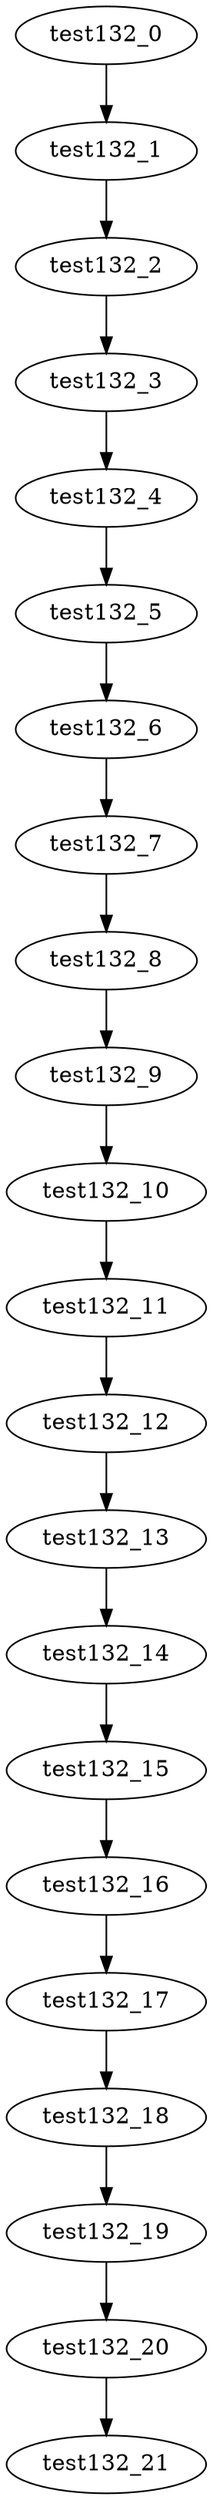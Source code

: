 digraph G {
test132_0->test132_1;
test132_1->test132_2;
test132_2->test132_3;
test132_3->test132_4;
test132_4->test132_5;
test132_5->test132_6;
test132_6->test132_7;
test132_7->test132_8;
test132_8->test132_9;
test132_9->test132_10;
test132_10->test132_11;
test132_11->test132_12;
test132_12->test132_13;
test132_13->test132_14;
test132_14->test132_15;
test132_15->test132_16;
test132_16->test132_17;
test132_17->test132_18;
test132_18->test132_19;
test132_19->test132_20;
test132_20->test132_21;

}
